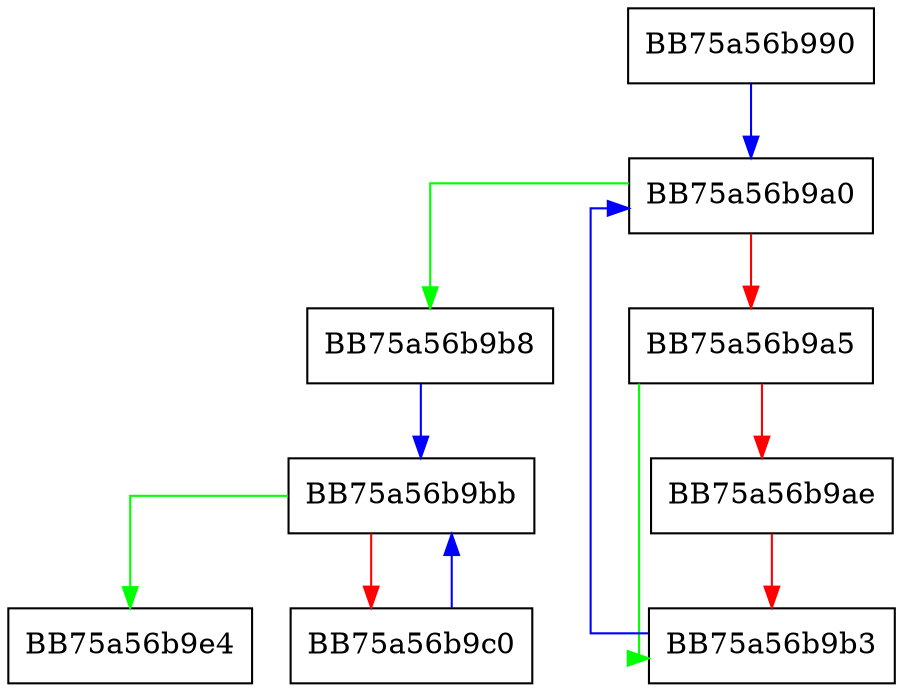 digraph clear {
  node [shape="box"];
  graph [splines=ortho];
  BB75a56b990 -> BB75a56b9a0 [color="blue"];
  BB75a56b9a0 -> BB75a56b9b8 [color="green"];
  BB75a56b9a0 -> BB75a56b9a5 [color="red"];
  BB75a56b9a5 -> BB75a56b9b3 [color="green"];
  BB75a56b9a5 -> BB75a56b9ae [color="red"];
  BB75a56b9ae -> BB75a56b9b3 [color="red"];
  BB75a56b9b3 -> BB75a56b9a0 [color="blue"];
  BB75a56b9b8 -> BB75a56b9bb [color="blue"];
  BB75a56b9bb -> BB75a56b9e4 [color="green"];
  BB75a56b9bb -> BB75a56b9c0 [color="red"];
  BB75a56b9c0 -> BB75a56b9bb [color="blue"];
}